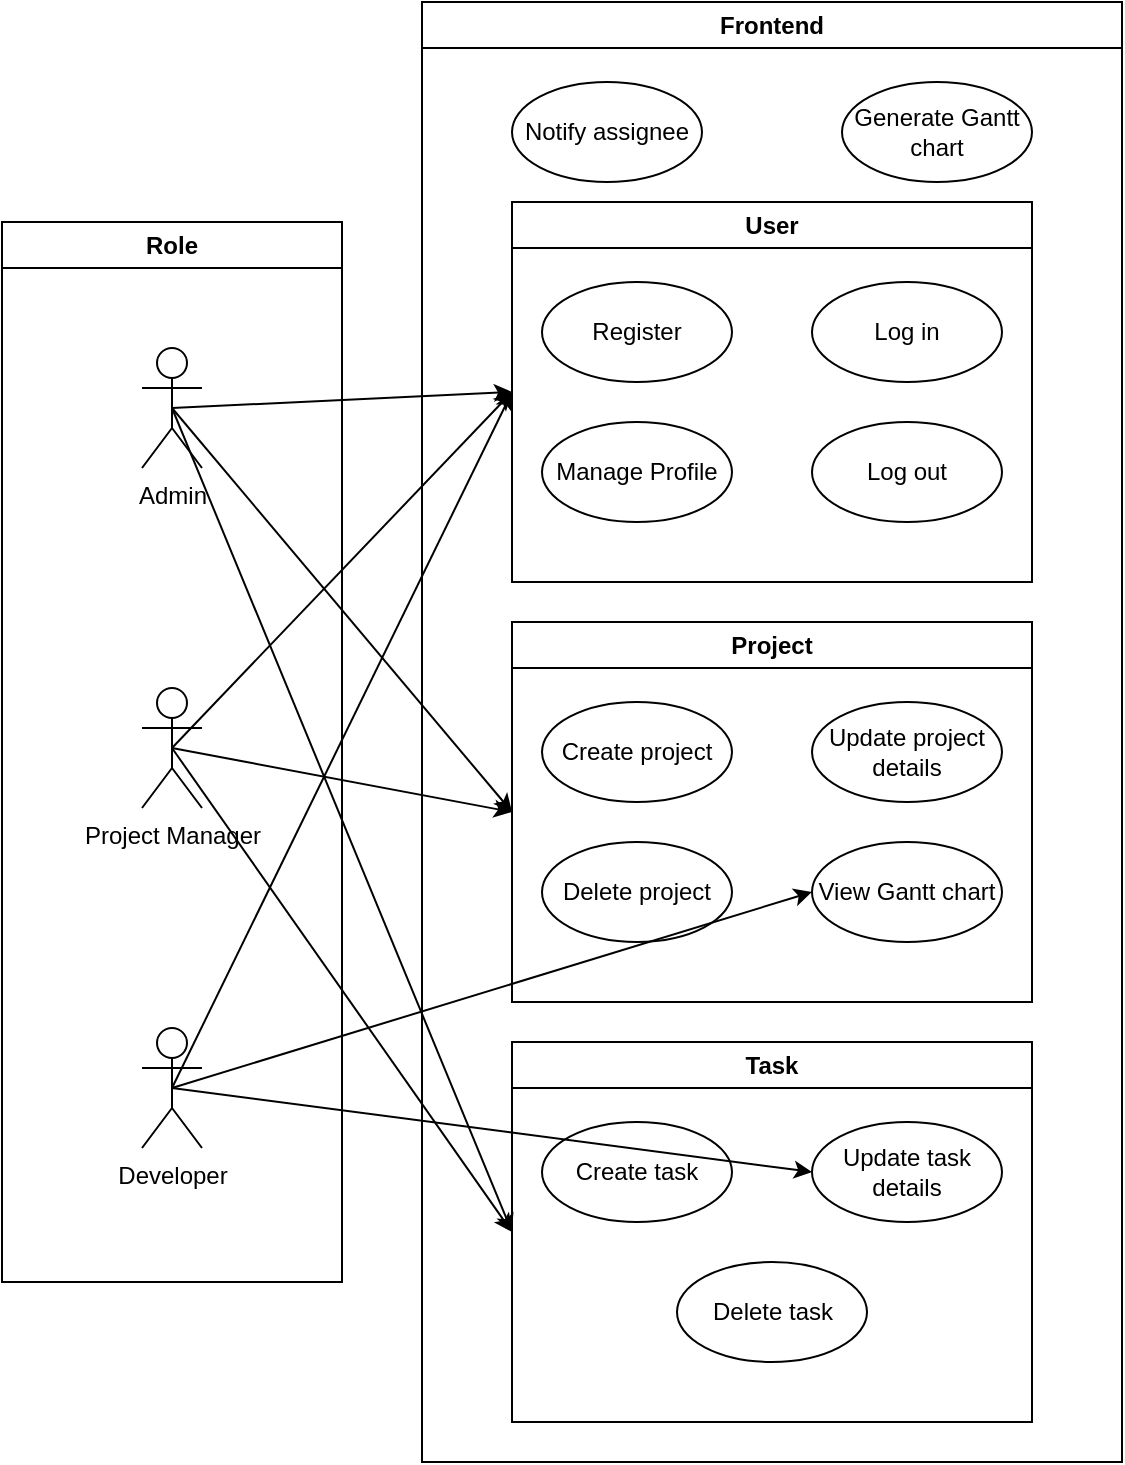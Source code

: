<mxfile>
    <diagram name="Page-1" id="TwEb9iY1BZzTV29jCTEC">
        <mxGraphModel dx="1342" dy="627" grid="1" gridSize="10" guides="1" tooltips="1" connect="1" arrows="1" fold="1" page="1" pageScale="1" pageWidth="850" pageHeight="1100" math="0" shadow="0">
            <root>
                <mxCell id="0"/>
                <mxCell id="1" parent="0"/>
                <mxCell id="LEw1Pu8otcA0w6-Z7cHc-1" value="Admin" style="shape=umlActor;verticalLabelPosition=bottom;verticalAlign=top;html=1;outlineConnect=0;" parent="1" vertex="1">
                    <mxGeometry x="100" y="213" width="30" height="60" as="geometry"/>
                </mxCell>
                <mxCell id="LEw1Pu8otcA0w6-Z7cHc-14" value="Project Manager" style="shape=umlActor;verticalLabelPosition=bottom;verticalAlign=top;html=1;outlineConnect=0;" parent="1" vertex="1">
                    <mxGeometry x="100" y="383" width="30" height="60" as="geometry"/>
                </mxCell>
                <mxCell id="LEw1Pu8otcA0w6-Z7cHc-19" value="Developer" style="shape=umlActor;verticalLabelPosition=bottom;verticalAlign=top;html=1;outlineConnect=0;" parent="1" vertex="1">
                    <mxGeometry x="100" y="553" width="30" height="60" as="geometry"/>
                </mxCell>
                <mxCell id="LEw1Pu8otcA0w6-Z7cHc-31" value="" style="endArrow=classic;html=1;rounded=0;entryX=0;entryY=0.5;entryDx=0;entryDy=0;exitX=0.5;exitY=0.5;exitDx=0;exitDy=0;exitPerimeter=0;" parent="1" source="LEw1Pu8otcA0w6-Z7cHc-1" target="LEw1Pu8otcA0w6-Z7cHc-7" edge="1">
                    <mxGeometry width="50" height="50" relative="1" as="geometry">
                        <mxPoint x="300" y="270" as="sourcePoint"/>
                        <mxPoint x="350" y="220" as="targetPoint"/>
                    </mxGeometry>
                </mxCell>
                <mxCell id="LEw1Pu8otcA0w6-Z7cHc-32" value="Frontend" style="swimlane;whiteSpace=wrap;html=1;" parent="1" vertex="1">
                    <mxGeometry x="240" y="40" width="350" height="730" as="geometry"/>
                </mxCell>
                <mxCell id="LEw1Pu8otcA0w6-Z7cHc-34" value="Notify assignee" style="ellipse;whiteSpace=wrap;html=1;" parent="LEw1Pu8otcA0w6-Z7cHc-32" vertex="1">
                    <mxGeometry x="45" y="40" width="95" height="50" as="geometry"/>
                </mxCell>
                <mxCell id="LEw1Pu8otcA0w6-Z7cHc-35" value="Generate Gantt chart" style="ellipse;whiteSpace=wrap;html=1;" parent="LEw1Pu8otcA0w6-Z7cHc-32" vertex="1">
                    <mxGeometry x="210" y="40" width="95" height="50" as="geometry"/>
                </mxCell>
                <mxCell id="LEw1Pu8otcA0w6-Z7cHc-7" value="User" style="swimlane;whiteSpace=wrap;html=1;startSize=23;" parent="LEw1Pu8otcA0w6-Z7cHc-32" vertex="1">
                    <mxGeometry x="45" y="100" width="260" height="190" as="geometry">
                        <mxRectangle x="325" y="40" width="140" height="30" as="alternateBounds"/>
                    </mxGeometry>
                </mxCell>
                <mxCell id="LEw1Pu8otcA0w6-Z7cHc-8" value="Register" style="ellipse;whiteSpace=wrap;html=1;" parent="LEw1Pu8otcA0w6-Z7cHc-7" vertex="1">
                    <mxGeometry x="15" y="40" width="95" height="50" as="geometry"/>
                </mxCell>
                <mxCell id="LEw1Pu8otcA0w6-Z7cHc-9" value="Log in" style="ellipse;whiteSpace=wrap;html=1;" parent="LEw1Pu8otcA0w6-Z7cHc-7" vertex="1">
                    <mxGeometry x="150" y="40" width="95" height="50" as="geometry"/>
                </mxCell>
                <mxCell id="LEw1Pu8otcA0w6-Z7cHc-10" value="Log out" style="ellipse;whiteSpace=wrap;html=1;" parent="LEw1Pu8otcA0w6-Z7cHc-7" vertex="1">
                    <mxGeometry x="150" y="110" width="95" height="50" as="geometry"/>
                </mxCell>
                <mxCell id="LEw1Pu8otcA0w6-Z7cHc-11" value="Manage Profile" style="ellipse;whiteSpace=wrap;html=1;" parent="LEw1Pu8otcA0w6-Z7cHc-7" vertex="1">
                    <mxGeometry x="15" y="110" width="95" height="50" as="geometry"/>
                </mxCell>
                <mxCell id="LEw1Pu8otcA0w6-Z7cHc-22" value="Project" style="swimlane;whiteSpace=wrap;html=1;startSize=23;" parent="LEw1Pu8otcA0w6-Z7cHc-32" vertex="1">
                    <mxGeometry x="45" y="310" width="260" height="190" as="geometry">
                        <mxRectangle x="325" y="40" width="140" height="30" as="alternateBounds"/>
                    </mxGeometry>
                </mxCell>
                <mxCell id="LEw1Pu8otcA0w6-Z7cHc-23" value="Create project" style="ellipse;whiteSpace=wrap;html=1;" parent="LEw1Pu8otcA0w6-Z7cHc-22" vertex="1">
                    <mxGeometry x="15" y="40" width="95" height="50" as="geometry"/>
                </mxCell>
                <mxCell id="LEw1Pu8otcA0w6-Z7cHc-24" value="Update project details" style="ellipse;whiteSpace=wrap;html=1;" parent="LEw1Pu8otcA0w6-Z7cHc-22" vertex="1">
                    <mxGeometry x="150" y="40" width="95" height="50" as="geometry"/>
                </mxCell>
                <mxCell id="LEw1Pu8otcA0w6-Z7cHc-26" value="Delete project" style="ellipse;whiteSpace=wrap;html=1;" parent="LEw1Pu8otcA0w6-Z7cHc-22" vertex="1">
                    <mxGeometry x="15" y="110" width="95" height="50" as="geometry"/>
                </mxCell>
                <mxCell id="LEw1Pu8otcA0w6-Z7cHc-36" value="View Gantt chart" style="ellipse;whiteSpace=wrap;html=1;" parent="LEw1Pu8otcA0w6-Z7cHc-22" vertex="1">
                    <mxGeometry x="150" y="110" width="95" height="50" as="geometry"/>
                </mxCell>
                <mxCell id="LEw1Pu8otcA0w6-Z7cHc-27" value="Task" style="swimlane;whiteSpace=wrap;html=1;startSize=23;" parent="LEw1Pu8otcA0w6-Z7cHc-32" vertex="1">
                    <mxGeometry x="45" y="520" width="260" height="190" as="geometry">
                        <mxRectangle x="325" y="40" width="140" height="30" as="alternateBounds"/>
                    </mxGeometry>
                </mxCell>
                <mxCell id="LEw1Pu8otcA0w6-Z7cHc-28" value="Create task" style="ellipse;whiteSpace=wrap;html=1;" parent="LEw1Pu8otcA0w6-Z7cHc-27" vertex="1">
                    <mxGeometry x="15" y="40" width="95" height="50" as="geometry"/>
                </mxCell>
                <mxCell id="LEw1Pu8otcA0w6-Z7cHc-29" value="Update task details" style="ellipse;whiteSpace=wrap;html=1;" parent="LEw1Pu8otcA0w6-Z7cHc-27" vertex="1">
                    <mxGeometry x="150" y="40" width="95" height="50" as="geometry"/>
                </mxCell>
                <mxCell id="LEw1Pu8otcA0w6-Z7cHc-30" value="Delete task" style="ellipse;whiteSpace=wrap;html=1;" parent="LEw1Pu8otcA0w6-Z7cHc-27" vertex="1">
                    <mxGeometry x="82.5" y="110" width="95" height="50" as="geometry"/>
                </mxCell>
                <mxCell id="LEw1Pu8otcA0w6-Z7cHc-37" value="" style="endArrow=classic;html=1;rounded=0;entryX=0;entryY=0.5;entryDx=0;entryDy=0;exitX=0.5;exitY=0.5;exitDx=0;exitDy=0;exitPerimeter=0;" parent="1" source="LEw1Pu8otcA0w6-Z7cHc-1" target="LEw1Pu8otcA0w6-Z7cHc-22" edge="1">
                    <mxGeometry width="50" height="50" relative="1" as="geometry">
                        <mxPoint x="140" y="252" as="sourcePoint"/>
                        <mxPoint x="295" y="245" as="targetPoint"/>
                    </mxGeometry>
                </mxCell>
                <mxCell id="LEw1Pu8otcA0w6-Z7cHc-38" value="" style="endArrow=classic;html=1;rounded=0;entryX=0;entryY=0.5;entryDx=0;entryDy=0;exitX=0.5;exitY=0.5;exitDx=0;exitDy=0;exitPerimeter=0;" parent="1" source="LEw1Pu8otcA0w6-Z7cHc-1" target="LEw1Pu8otcA0w6-Z7cHc-27" edge="1">
                    <mxGeometry width="50" height="50" relative="1" as="geometry">
                        <mxPoint x="100" y="380" as="sourcePoint"/>
                        <mxPoint x="270" y="582" as="targetPoint"/>
                    </mxGeometry>
                </mxCell>
                <mxCell id="LEw1Pu8otcA0w6-Z7cHc-39" value="" style="endArrow=classic;html=1;rounded=0;entryX=0;entryY=0.5;entryDx=0;entryDy=0;exitX=0.5;exitY=0.5;exitDx=0;exitDy=0;exitPerimeter=0;" parent="1" source="LEw1Pu8otcA0w6-Z7cHc-14" target="LEw1Pu8otcA0w6-Z7cHc-7" edge="1">
                    <mxGeometry width="50" height="50" relative="1" as="geometry">
                        <mxPoint x="125" y="253" as="sourcePoint"/>
                        <mxPoint x="295" y="245" as="targetPoint"/>
                    </mxGeometry>
                </mxCell>
                <mxCell id="LEw1Pu8otcA0w6-Z7cHc-40" value="" style="endArrow=classic;html=1;rounded=0;exitX=0.5;exitY=0.5;exitDx=0;exitDy=0;exitPerimeter=0;entryX=0;entryY=0.5;entryDx=0;entryDy=0;" parent="1" source="LEw1Pu8otcA0w6-Z7cHc-19" target="LEw1Pu8otcA0w6-Z7cHc-7" edge="1">
                    <mxGeometry width="50" height="50" relative="1" as="geometry">
                        <mxPoint x="125" y="423" as="sourcePoint"/>
                        <mxPoint x="280" y="245" as="targetPoint"/>
                    </mxGeometry>
                </mxCell>
                <mxCell id="LEw1Pu8otcA0w6-Z7cHc-41" value="Role" style="swimlane;whiteSpace=wrap;html=1;" parent="1" vertex="1">
                    <mxGeometry x="30" y="150" width="170" height="530" as="geometry"/>
                </mxCell>
                <mxCell id="LEw1Pu8otcA0w6-Z7cHc-42" value="" style="endArrow=classic;html=1;rounded=0;entryX=0;entryY=0.5;entryDx=0;entryDy=0;exitX=0.5;exitY=0.5;exitDx=0;exitDy=0;exitPerimeter=0;" parent="1" source="LEw1Pu8otcA0w6-Z7cHc-14" target="LEw1Pu8otcA0w6-Z7cHc-22" edge="1">
                    <mxGeometry width="50" height="50" relative="1" as="geometry">
                        <mxPoint x="150" y="410" as="sourcePoint"/>
                        <mxPoint x="320" y="612" as="targetPoint"/>
                    </mxGeometry>
                </mxCell>
                <mxCell id="LEw1Pu8otcA0w6-Z7cHc-43" value="" style="endArrow=classic;html=1;rounded=0;exitX=0.5;exitY=0.5;exitDx=0;exitDy=0;exitPerimeter=0;entryX=0;entryY=0.5;entryDx=0;entryDy=0;" parent="1" source="LEw1Pu8otcA0w6-Z7cHc-14" target="LEw1Pu8otcA0w6-Z7cHc-27" edge="1">
                    <mxGeometry width="50" height="50" relative="1" as="geometry">
                        <mxPoint x="125" y="253" as="sourcePoint"/>
                        <mxPoint x="270" y="700" as="targetPoint"/>
                    </mxGeometry>
                </mxCell>
                <mxCell id="LEw1Pu8otcA0w6-Z7cHc-44" value="" style="endArrow=classic;html=1;rounded=0;exitX=0.5;exitY=0.5;exitDx=0;exitDy=0;exitPerimeter=0;entryX=0;entryY=0.5;entryDx=0;entryDy=0;" parent="1" source="LEw1Pu8otcA0w6-Z7cHc-19" target="LEw1Pu8otcA0w6-Z7cHc-36" edge="1">
                    <mxGeometry width="50" height="50" relative="1" as="geometry">
                        <mxPoint x="125" y="593" as="sourcePoint"/>
                        <mxPoint x="295" y="245" as="targetPoint"/>
                    </mxGeometry>
                </mxCell>
                <mxCell id="LEw1Pu8otcA0w6-Z7cHc-45" value="" style="endArrow=classic;html=1;rounded=0;entryX=0;entryY=0.5;entryDx=0;entryDy=0;exitX=0.5;exitY=0.5;exitDx=0;exitDy=0;exitPerimeter=0;" parent="1" source="LEw1Pu8otcA0w6-Z7cHc-19" target="LEw1Pu8otcA0w6-Z7cHc-29" edge="1">
                    <mxGeometry width="50" height="50" relative="1" as="geometry">
                        <mxPoint x="120" y="580" as="sourcePoint"/>
                        <mxPoint x="450" y="510" as="targetPoint"/>
                    </mxGeometry>
                </mxCell>
            </root>
        </mxGraphModel>
    </diagram>
</mxfile>